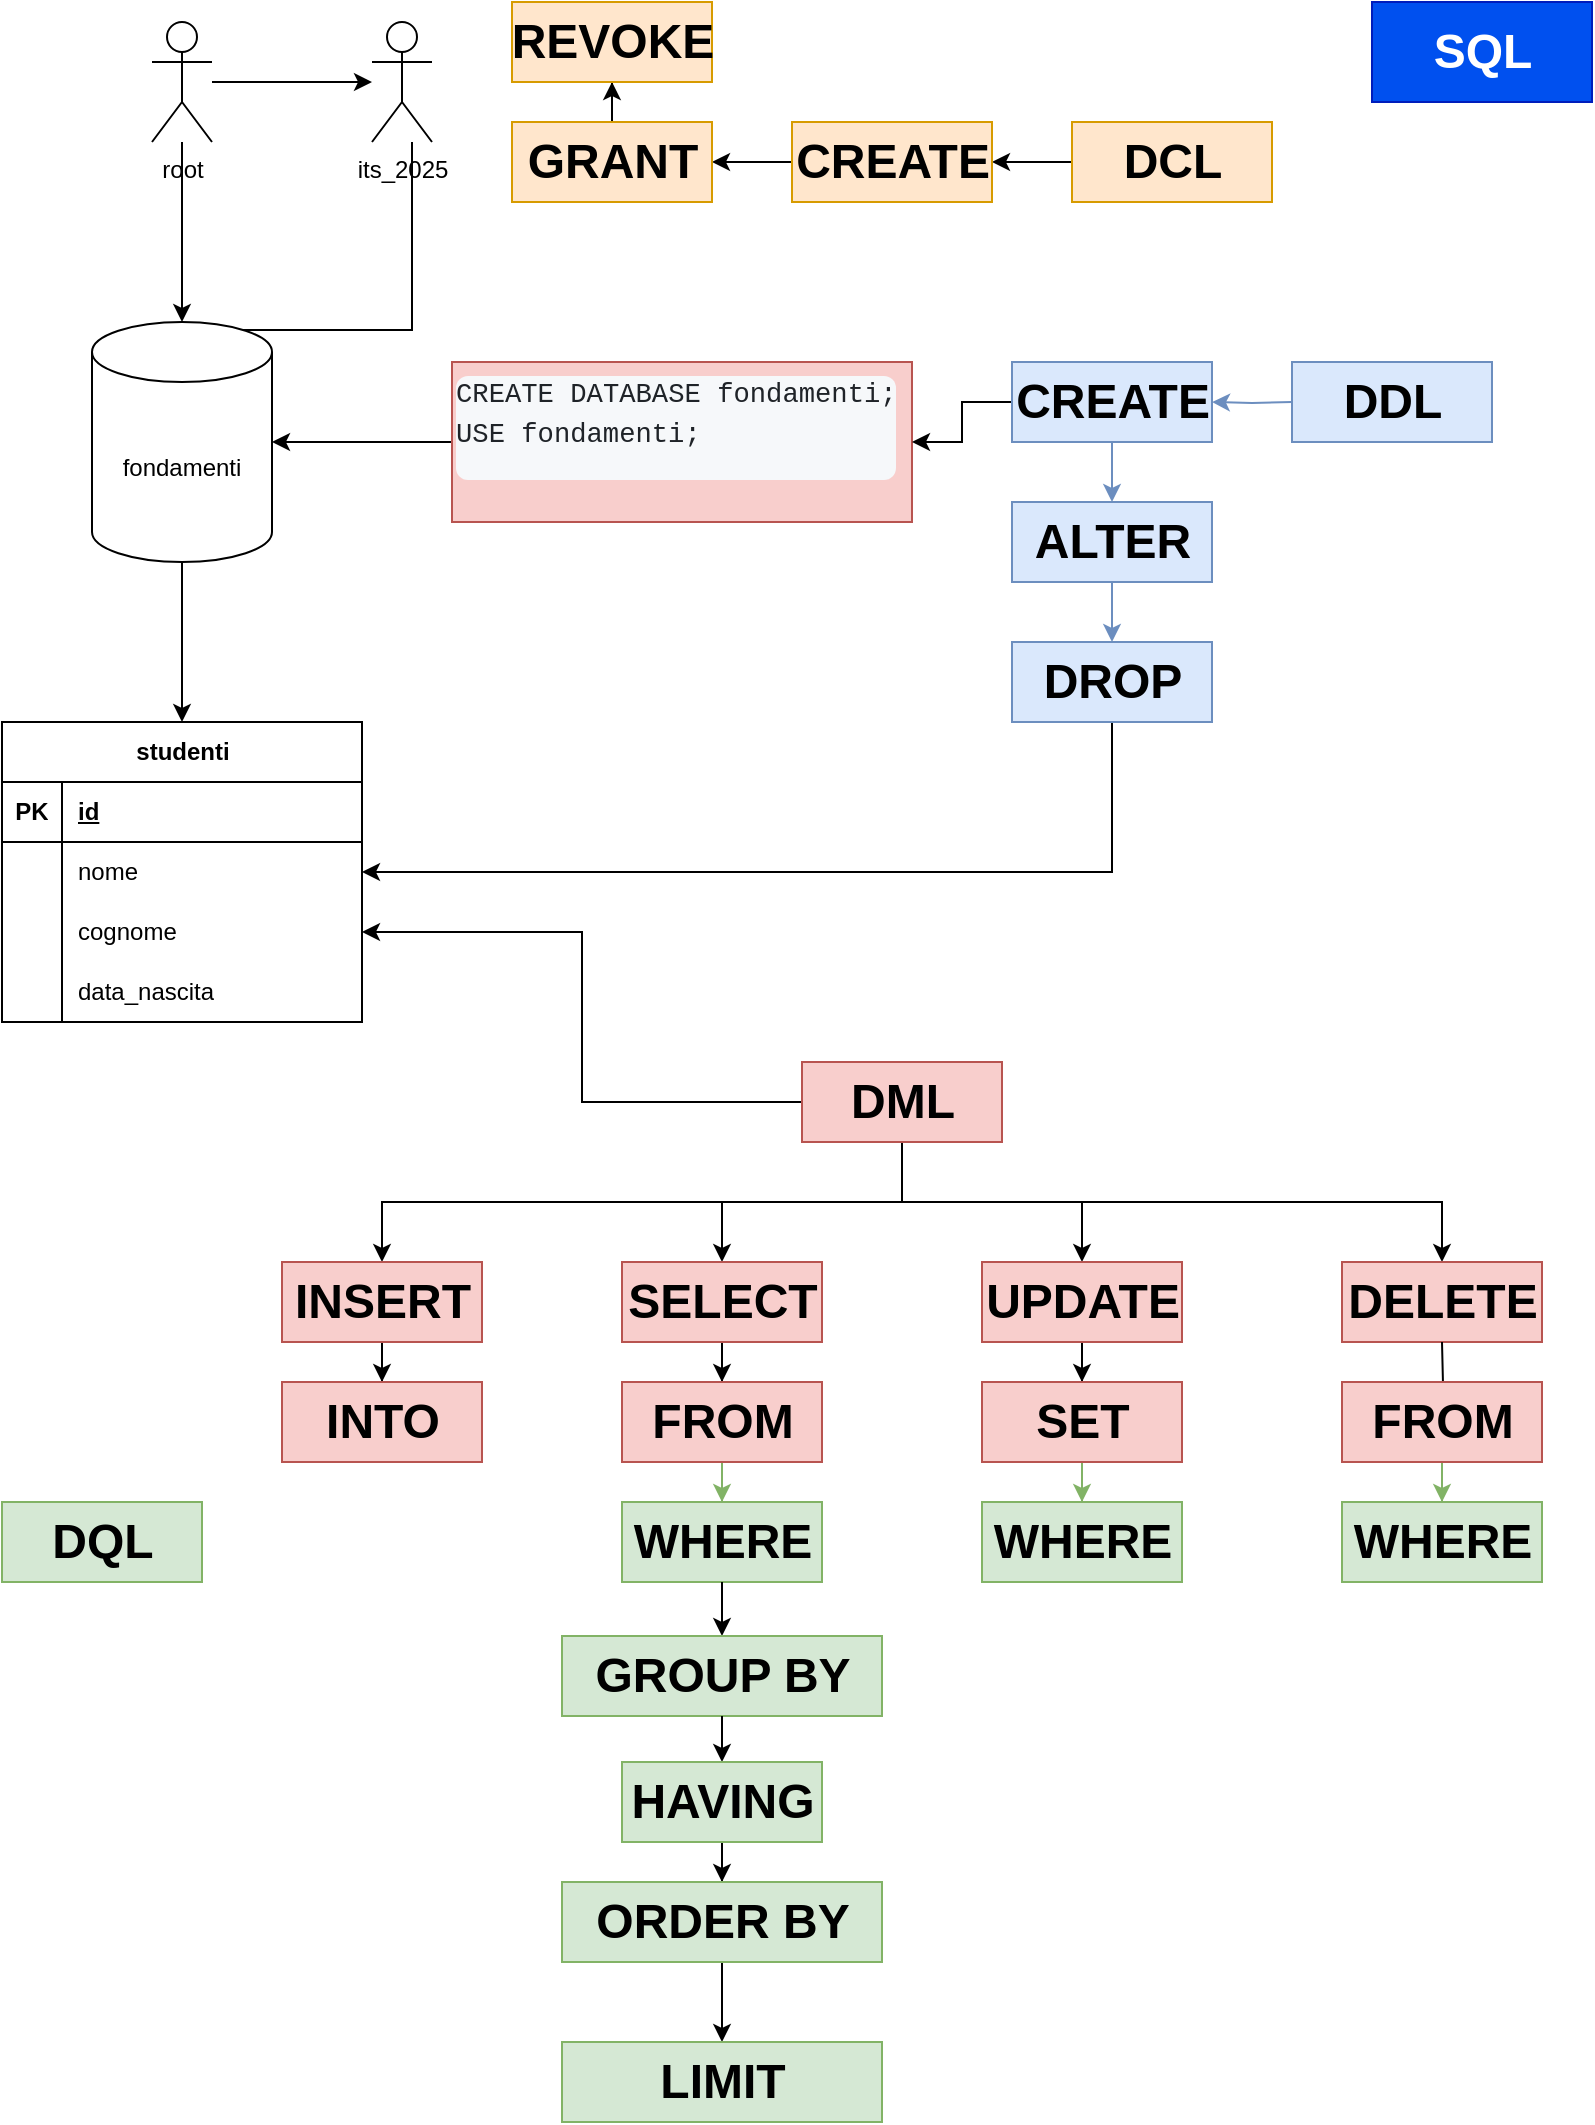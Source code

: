 <mxfile version="26.0.9" pages="2">
  <diagram name="Pagina-1" id="X_dzjjtPj03dOTCywnwq">
    <mxGraphModel dx="1434" dy="772" grid="1" gridSize="10" guides="1" tooltips="1" connect="1" arrows="1" fold="1" page="1" pageScale="1" pageWidth="827" pageHeight="1169" math="0" shadow="0">
      <root>
        <mxCell id="0" />
        <mxCell id="1" parent="0" />
        <mxCell id="ocJH8IuIkuNYbvHp2St5-17" style="edgeStyle=orthogonalEdgeStyle;rounded=0;orthogonalLoop=1;jettySize=auto;html=1;exitX=0.5;exitY=1;exitDx=0;exitDy=0;exitPerimeter=0;" parent="1" source="ocJH8IuIkuNYbvHp2St5-1" target="ocJH8IuIkuNYbvHp2St5-4" edge="1">
          <mxGeometry relative="1" as="geometry" />
        </mxCell>
        <mxCell id="ocJH8IuIkuNYbvHp2St5-22" style="edgeStyle=orthogonalEdgeStyle;rounded=0;orthogonalLoop=1;jettySize=auto;html=1;exitX=0.707;exitY=0.012;exitDx=0;exitDy=0;exitPerimeter=0;endArrow=none;startFill=1;startArrow=classic;" parent="1" source="ocJH8IuIkuNYbvHp2St5-1" target="ocJH8IuIkuNYbvHp2St5-20" edge="1">
          <mxGeometry relative="1" as="geometry">
            <Array as="points">
              <mxPoint x="124" y="195" />
              <mxPoint x="128" y="195" />
              <mxPoint x="128" y="184" />
              <mxPoint x="220" y="184" />
            </Array>
          </mxGeometry>
        </mxCell>
        <mxCell id="ocJH8IuIkuNYbvHp2St5-1" value="fondamenti" style="shape=cylinder3;whiteSpace=wrap;html=1;boundedLbl=1;backgroundOutline=1;size=15;" parent="1" vertex="1">
          <mxGeometry x="60" y="180" width="90" height="120" as="geometry" />
        </mxCell>
        <mxCell id="ocJH8IuIkuNYbvHp2St5-3" value="" style="edgeStyle=orthogonalEdgeStyle;rounded=0;orthogonalLoop=1;jettySize=auto;html=1;" parent="1" source="ocJH8IuIkuNYbvHp2St5-2" target="ocJH8IuIkuNYbvHp2St5-1" edge="1">
          <mxGeometry relative="1" as="geometry" />
        </mxCell>
        <mxCell id="ocJH8IuIkuNYbvHp2St5-2" value="&lt;pre style=&quot;box-sizing: border-box; font-family: var(--fontStack-monospace, ui-monospace, SFMono-Regular, SF Mono, Menlo, Consolas, Liberation Mono, monospace); font-size: 13.6px; margin-top: 0px; margin-bottom: 0px; overflow-wrap: normal; padding: var(--base-size-16); overflow: auto; line-height: 1.45; color: rgb(31, 35, 40); background-color: rgb(246, 248, 250); border-radius: 6px; word-break: normal; min-height: 52px; font-style: normal; font-variant-ligatures: normal; font-variant-caps: normal; font-weight: 400; letter-spacing: normal; orphans: 2; text-align: start; text-indent: 0px; text-transform: none; widows: 2; word-spacing: 0px; -webkit-text-stroke-width: 0px; text-decoration-thickness: initial; text-decoration-style: initial; text-decoration-color: initial;&quot;&gt;&lt;span class=&quot;pl-k&quot; style=&quot;box-sizing: border-box; color: var(--color-prettylights-syntax-keyword);&quot;&gt;CREATE&lt;/span&gt; &lt;span class=&quot;pl-k&quot; style=&quot;box-sizing: border-box; color: var(--color-prettylights-syntax-keyword);&quot;&gt;DATABASE&lt;/span&gt; &lt;span class=&quot;pl-en&quot; style=&quot;box-sizing: border-box; color: var(--color-prettylights-syntax-entity);&quot;&gt;fondamenti&lt;/span&gt;;&lt;br&gt;USE fondamenti;&lt;/pre&gt;" style="text;whiteSpace=wrap;html=1;fillColor=#f8cecc;strokeColor=#b85450;" parent="1" vertex="1">
          <mxGeometry x="240" y="200" width="230" height="80" as="geometry" />
        </mxCell>
        <mxCell id="ocJH8IuIkuNYbvHp2St5-4" value="studenti" style="shape=table;startSize=30;container=1;collapsible=1;childLayout=tableLayout;fixedRows=1;rowLines=0;fontStyle=1;align=center;resizeLast=1;html=1;" parent="1" vertex="1">
          <mxGeometry x="15" y="380" width="180" height="150" as="geometry" />
        </mxCell>
        <mxCell id="ocJH8IuIkuNYbvHp2St5-5" value="" style="shape=tableRow;horizontal=0;startSize=0;swimlaneHead=0;swimlaneBody=0;fillColor=none;collapsible=0;dropTarget=0;points=[[0,0.5],[1,0.5]];portConstraint=eastwest;top=0;left=0;right=0;bottom=1;" parent="ocJH8IuIkuNYbvHp2St5-4" vertex="1">
          <mxGeometry y="30" width="180" height="30" as="geometry" />
        </mxCell>
        <mxCell id="ocJH8IuIkuNYbvHp2St5-6" value="PK" style="shape=partialRectangle;connectable=0;fillColor=none;top=0;left=0;bottom=0;right=0;fontStyle=1;overflow=hidden;whiteSpace=wrap;html=1;" parent="ocJH8IuIkuNYbvHp2St5-5" vertex="1">
          <mxGeometry width="30" height="30" as="geometry">
            <mxRectangle width="30" height="30" as="alternateBounds" />
          </mxGeometry>
        </mxCell>
        <mxCell id="ocJH8IuIkuNYbvHp2St5-7" value="id" style="shape=partialRectangle;connectable=0;fillColor=none;top=0;left=0;bottom=0;right=0;align=left;spacingLeft=6;fontStyle=5;overflow=hidden;whiteSpace=wrap;html=1;" parent="ocJH8IuIkuNYbvHp2St5-5" vertex="1">
          <mxGeometry x="30" width="150" height="30" as="geometry">
            <mxRectangle width="150" height="30" as="alternateBounds" />
          </mxGeometry>
        </mxCell>
        <mxCell id="ocJH8IuIkuNYbvHp2St5-8" value="" style="shape=tableRow;horizontal=0;startSize=0;swimlaneHead=0;swimlaneBody=0;fillColor=none;collapsible=0;dropTarget=0;points=[[0,0.5],[1,0.5]];portConstraint=eastwest;top=0;left=0;right=0;bottom=0;" parent="ocJH8IuIkuNYbvHp2St5-4" vertex="1">
          <mxGeometry y="60" width="180" height="30" as="geometry" />
        </mxCell>
        <mxCell id="ocJH8IuIkuNYbvHp2St5-9" value="" style="shape=partialRectangle;connectable=0;fillColor=none;top=0;left=0;bottom=0;right=0;editable=1;overflow=hidden;whiteSpace=wrap;html=1;" parent="ocJH8IuIkuNYbvHp2St5-8" vertex="1">
          <mxGeometry width="30" height="30" as="geometry">
            <mxRectangle width="30" height="30" as="alternateBounds" />
          </mxGeometry>
        </mxCell>
        <mxCell id="ocJH8IuIkuNYbvHp2St5-10" value="nome" style="shape=partialRectangle;connectable=0;fillColor=none;top=0;left=0;bottom=0;right=0;align=left;spacingLeft=6;overflow=hidden;whiteSpace=wrap;html=1;" parent="ocJH8IuIkuNYbvHp2St5-8" vertex="1">
          <mxGeometry x="30" width="150" height="30" as="geometry">
            <mxRectangle width="150" height="30" as="alternateBounds" />
          </mxGeometry>
        </mxCell>
        <mxCell id="ocJH8IuIkuNYbvHp2St5-11" value="" style="shape=tableRow;horizontal=0;startSize=0;swimlaneHead=0;swimlaneBody=0;fillColor=none;collapsible=0;dropTarget=0;points=[[0,0.5],[1,0.5]];portConstraint=eastwest;top=0;left=0;right=0;bottom=0;" parent="ocJH8IuIkuNYbvHp2St5-4" vertex="1">
          <mxGeometry y="90" width="180" height="30" as="geometry" />
        </mxCell>
        <mxCell id="ocJH8IuIkuNYbvHp2St5-12" value="" style="shape=partialRectangle;connectable=0;fillColor=none;top=0;left=0;bottom=0;right=0;editable=1;overflow=hidden;whiteSpace=wrap;html=1;" parent="ocJH8IuIkuNYbvHp2St5-11" vertex="1">
          <mxGeometry width="30" height="30" as="geometry">
            <mxRectangle width="30" height="30" as="alternateBounds" />
          </mxGeometry>
        </mxCell>
        <mxCell id="ocJH8IuIkuNYbvHp2St5-13" value="cognome" style="shape=partialRectangle;connectable=0;fillColor=none;top=0;left=0;bottom=0;right=0;align=left;spacingLeft=6;overflow=hidden;whiteSpace=wrap;html=1;" parent="ocJH8IuIkuNYbvHp2St5-11" vertex="1">
          <mxGeometry x="30" width="150" height="30" as="geometry">
            <mxRectangle width="150" height="30" as="alternateBounds" />
          </mxGeometry>
        </mxCell>
        <mxCell id="ocJH8IuIkuNYbvHp2St5-14" value="" style="shape=tableRow;horizontal=0;startSize=0;swimlaneHead=0;swimlaneBody=0;fillColor=none;collapsible=0;dropTarget=0;points=[[0,0.5],[1,0.5]];portConstraint=eastwest;top=0;left=0;right=0;bottom=0;" parent="ocJH8IuIkuNYbvHp2St5-4" vertex="1">
          <mxGeometry y="120" width="180" height="30" as="geometry" />
        </mxCell>
        <mxCell id="ocJH8IuIkuNYbvHp2St5-15" value="" style="shape=partialRectangle;connectable=0;fillColor=none;top=0;left=0;bottom=0;right=0;editable=1;overflow=hidden;whiteSpace=wrap;html=1;" parent="ocJH8IuIkuNYbvHp2St5-14" vertex="1">
          <mxGeometry width="30" height="30" as="geometry">
            <mxRectangle width="30" height="30" as="alternateBounds" />
          </mxGeometry>
        </mxCell>
        <mxCell id="ocJH8IuIkuNYbvHp2St5-16" value="data_nascita" style="shape=partialRectangle;connectable=0;fillColor=none;top=0;left=0;bottom=0;right=0;align=left;spacingLeft=6;overflow=hidden;whiteSpace=wrap;html=1;" parent="ocJH8IuIkuNYbvHp2St5-14" vertex="1">
          <mxGeometry x="30" width="150" height="30" as="geometry">
            <mxRectangle width="150" height="30" as="alternateBounds" />
          </mxGeometry>
        </mxCell>
        <mxCell id="ocJH8IuIkuNYbvHp2St5-19" value="" style="edgeStyle=orthogonalEdgeStyle;rounded=0;orthogonalLoop=1;jettySize=auto;html=1;" parent="1" source="ocJH8IuIkuNYbvHp2St5-18" target="ocJH8IuIkuNYbvHp2St5-1" edge="1">
          <mxGeometry relative="1" as="geometry" />
        </mxCell>
        <mxCell id="ocJH8IuIkuNYbvHp2St5-21" value="" style="edgeStyle=orthogonalEdgeStyle;rounded=0;orthogonalLoop=1;jettySize=auto;html=1;" parent="1" source="ocJH8IuIkuNYbvHp2St5-18" target="ocJH8IuIkuNYbvHp2St5-20" edge="1">
          <mxGeometry relative="1" as="geometry" />
        </mxCell>
        <mxCell id="ocJH8IuIkuNYbvHp2St5-18" value="root" style="shape=umlActor;verticalLabelPosition=bottom;verticalAlign=top;html=1;outlineConnect=0;" parent="1" vertex="1">
          <mxGeometry x="90" y="30" width="30" height="60" as="geometry" />
        </mxCell>
        <mxCell id="ocJH8IuIkuNYbvHp2St5-20" value="its_2025" style="shape=umlActor;verticalLabelPosition=bottom;verticalAlign=top;html=1;outlineConnect=0;" parent="1" vertex="1">
          <mxGeometry x="200" y="30" width="30" height="60" as="geometry" />
        </mxCell>
        <mxCell id="ocJH8IuIkuNYbvHp2St5-25" value="" style="edgeStyle=orthogonalEdgeStyle;rounded=0;orthogonalLoop=1;jettySize=auto;html=1;" parent="1" source="ocJH8IuIkuNYbvHp2St5-23" target="ocJH8IuIkuNYbvHp2St5-24" edge="1">
          <mxGeometry relative="1" as="geometry" />
        </mxCell>
        <mxCell id="ocJH8IuIkuNYbvHp2St5-23" value="DCL" style="text;strokeColor=#d79b00;fillColor=#ffe6cc;html=1;fontSize=24;fontStyle=1;verticalAlign=middle;align=center;" parent="1" vertex="1">
          <mxGeometry x="550" y="80" width="100" height="40" as="geometry" />
        </mxCell>
        <mxCell id="ocJH8IuIkuNYbvHp2St5-27" value="" style="edgeStyle=orthogonalEdgeStyle;rounded=0;orthogonalLoop=1;jettySize=auto;html=1;" parent="1" source="ocJH8IuIkuNYbvHp2St5-24" target="ocJH8IuIkuNYbvHp2St5-26" edge="1">
          <mxGeometry relative="1" as="geometry" />
        </mxCell>
        <mxCell id="ocJH8IuIkuNYbvHp2St5-24" value="CREATE" style="text;strokeColor=#d79b00;fillColor=#ffe6cc;html=1;fontSize=24;fontStyle=1;verticalAlign=middle;align=center;" parent="1" vertex="1">
          <mxGeometry x="410" y="80" width="100" height="40" as="geometry" />
        </mxCell>
        <mxCell id="OZoO1Ng18PKPy_9w4PIY-3" value="" style="edgeStyle=orthogonalEdgeStyle;rounded=0;orthogonalLoop=1;jettySize=auto;html=1;" edge="1" parent="1" source="ocJH8IuIkuNYbvHp2St5-26" target="OZoO1Ng18PKPy_9w4PIY-2">
          <mxGeometry relative="1" as="geometry" />
        </mxCell>
        <mxCell id="ocJH8IuIkuNYbvHp2St5-26" value="GRANT" style="text;strokeColor=#d79b00;fillColor=#ffe6cc;html=1;fontSize=24;fontStyle=1;verticalAlign=middle;align=center;" parent="1" vertex="1">
          <mxGeometry x="270" y="80" width="100" height="40" as="geometry" />
        </mxCell>
        <mxCell id="ocJH8IuIkuNYbvHp2St5-28" value="DDL" style="text;strokeColor=#6c8ebf;fillColor=#dae8fc;html=1;fontSize=24;fontStyle=1;verticalAlign=middle;align=center;" parent="1" vertex="1">
          <mxGeometry x="660" y="200" width="100" height="40" as="geometry" />
        </mxCell>
        <mxCell id="ocJH8IuIkuNYbvHp2St5-32" style="edgeStyle=orthogonalEdgeStyle;rounded=0;orthogonalLoop=1;jettySize=auto;html=1;exitX=0;exitY=0.5;exitDx=0;exitDy=0;" parent="1" source="ocJH8IuIkuNYbvHp2St5-30" target="ocJH8IuIkuNYbvHp2St5-2" edge="1">
          <mxGeometry relative="1" as="geometry" />
        </mxCell>
        <mxCell id="ocJH8IuIkuNYbvHp2St5-33" style="edgeStyle=orthogonalEdgeStyle;rounded=0;orthogonalLoop=1;jettySize=auto;html=1;exitX=0.5;exitY=1;exitDx=0;exitDy=0;" parent="1" source="ocJH8IuIkuNYbvHp2St5-34" target="ocJH8IuIkuNYbvHp2St5-4" edge="1">
          <mxGeometry relative="1" as="geometry">
            <Array as="points" />
          </mxGeometry>
        </mxCell>
        <mxCell id="ocJH8IuIkuNYbvHp2St5-30" value="CREATE" style="text;strokeColor=#6c8ebf;fillColor=#dae8fc;html=1;fontSize=24;fontStyle=1;verticalAlign=middle;align=center;" parent="1" vertex="1">
          <mxGeometry x="520" y="200" width="100" height="40" as="geometry" />
        </mxCell>
        <mxCell id="ocJH8IuIkuNYbvHp2St5-31" value="" style="edgeStyle=orthogonalEdgeStyle;rounded=0;orthogonalLoop=1;jettySize=auto;html=1;fillColor=#dae8fc;strokeColor=#6c8ebf;" parent="1" target="ocJH8IuIkuNYbvHp2St5-30" edge="1">
          <mxGeometry relative="1" as="geometry">
            <mxPoint x="660" y="220" as="sourcePoint" />
          </mxGeometry>
        </mxCell>
        <mxCell id="ocJH8IuIkuNYbvHp2St5-34" value="DROP" style="text;strokeColor=#6c8ebf;fillColor=#dae8fc;html=1;fontSize=24;fontStyle=1;verticalAlign=middle;align=center;" parent="1" vertex="1">
          <mxGeometry x="520" y="340" width="100" height="40" as="geometry" />
        </mxCell>
        <mxCell id="ocJH8IuIkuNYbvHp2St5-37" value="" style="edgeStyle=orthogonalEdgeStyle;rounded=0;orthogonalLoop=1;jettySize=auto;html=1;exitX=0.5;exitY=1;exitDx=0;exitDy=0;fillColor=#dae8fc;strokeColor=#6c8ebf;" parent="1" source="ocJH8IuIkuNYbvHp2St5-30" target="ocJH8IuIkuNYbvHp2St5-36" edge="1">
          <mxGeometry relative="1" as="geometry">
            <mxPoint x="570" y="240" as="sourcePoint" />
            <mxPoint x="570" y="380" as="targetPoint" />
            <Array as="points" />
          </mxGeometry>
        </mxCell>
        <mxCell id="ocJH8IuIkuNYbvHp2St5-38" value="" style="edgeStyle=orthogonalEdgeStyle;rounded=0;orthogonalLoop=1;jettySize=auto;html=1;fillColor=#dae8fc;strokeColor=#6c8ebf;" parent="1" source="ocJH8IuIkuNYbvHp2St5-36" target="ocJH8IuIkuNYbvHp2St5-34" edge="1">
          <mxGeometry relative="1" as="geometry" />
        </mxCell>
        <mxCell id="ocJH8IuIkuNYbvHp2St5-36" value="ALTER" style="text;strokeColor=#6c8ebf;fillColor=#dae8fc;html=1;fontSize=24;fontStyle=1;verticalAlign=middle;align=center;" parent="1" vertex="1">
          <mxGeometry x="520" y="270" width="100" height="40" as="geometry" />
        </mxCell>
        <mxCell id="ocJH8IuIkuNYbvHp2St5-48" style="edgeStyle=orthogonalEdgeStyle;rounded=0;orthogonalLoop=1;jettySize=auto;html=1;exitX=0.5;exitY=1;exitDx=0;exitDy=0;" parent="1" source="ocJH8IuIkuNYbvHp2St5-39" target="ocJH8IuIkuNYbvHp2St5-42" edge="1">
          <mxGeometry relative="1" as="geometry" />
        </mxCell>
        <mxCell id="ocJH8IuIkuNYbvHp2St5-49" style="edgeStyle=orthogonalEdgeStyle;rounded=0;orthogonalLoop=1;jettySize=auto;html=1;exitX=0.5;exitY=1;exitDx=0;exitDy=0;" parent="1" source="ocJH8IuIkuNYbvHp2St5-39" target="ocJH8IuIkuNYbvHp2St5-44" edge="1">
          <mxGeometry relative="1" as="geometry" />
        </mxCell>
        <mxCell id="ocJH8IuIkuNYbvHp2St5-50" style="edgeStyle=orthogonalEdgeStyle;rounded=0;orthogonalLoop=1;jettySize=auto;html=1;exitX=0.5;exitY=1;exitDx=0;exitDy=0;entryX=0.5;entryY=0;entryDx=0;entryDy=0;" parent="1" source="ocJH8IuIkuNYbvHp2St5-39" target="ocJH8IuIkuNYbvHp2St5-46" edge="1">
          <mxGeometry relative="1" as="geometry" />
        </mxCell>
        <mxCell id="ocJH8IuIkuNYbvHp2St5-51" style="edgeStyle=orthogonalEdgeStyle;rounded=0;orthogonalLoop=1;jettySize=auto;html=1;exitX=0.5;exitY=1;exitDx=0;exitDy=0;entryX=0.5;entryY=0;entryDx=0;entryDy=0;" parent="1" source="ocJH8IuIkuNYbvHp2St5-39" target="ocJH8IuIkuNYbvHp2St5-40" edge="1">
          <mxGeometry relative="1" as="geometry" />
        </mxCell>
        <mxCell id="ocJH8IuIkuNYbvHp2St5-52" style="edgeStyle=orthogonalEdgeStyle;rounded=0;orthogonalLoop=1;jettySize=auto;html=1;exitX=0;exitY=0.5;exitDx=0;exitDy=0;entryX=1;entryY=0.5;entryDx=0;entryDy=0;" parent="1" source="ocJH8IuIkuNYbvHp2St5-39" target="ocJH8IuIkuNYbvHp2St5-11" edge="1">
          <mxGeometry relative="1" as="geometry" />
        </mxCell>
        <mxCell id="ocJH8IuIkuNYbvHp2St5-39" value="DML" style="text;strokeColor=#b85450;fillColor=#f8cecc;html=1;fontSize=24;fontStyle=1;verticalAlign=middle;align=center;" parent="1" vertex="1">
          <mxGeometry x="415" y="550" width="100" height="40" as="geometry" />
        </mxCell>
        <mxCell id="ocJH8IuIkuNYbvHp2St5-55" value="" style="edgeStyle=orthogonalEdgeStyle;rounded=0;orthogonalLoop=1;jettySize=auto;html=1;" parent="1" source="ocJH8IuIkuNYbvHp2St5-40" target="ocJH8IuIkuNYbvHp2St5-54" edge="1">
          <mxGeometry relative="1" as="geometry" />
        </mxCell>
        <mxCell id="ocJH8IuIkuNYbvHp2St5-40" value="INSERT" style="text;strokeColor=#b85450;fillColor=#f8cecc;html=1;fontSize=24;fontStyle=1;verticalAlign=middle;align=center;" parent="1" vertex="1">
          <mxGeometry x="155" y="650" width="100" height="40" as="geometry" />
        </mxCell>
        <mxCell id="ocJH8IuIkuNYbvHp2St5-57" value="" style="edgeStyle=orthogonalEdgeStyle;rounded=0;orthogonalLoop=1;jettySize=auto;html=1;" parent="1" source="ocJH8IuIkuNYbvHp2St5-42" target="ocJH8IuIkuNYbvHp2St5-56" edge="1">
          <mxGeometry relative="1" as="geometry" />
        </mxCell>
        <mxCell id="ocJH8IuIkuNYbvHp2St5-42" value="SELECT" style="text;strokeColor=#b85450;fillColor=#f8cecc;html=1;fontSize=24;fontStyle=1;verticalAlign=middle;align=center;" parent="1" vertex="1">
          <mxGeometry x="325" y="650" width="100" height="40" as="geometry" />
        </mxCell>
        <mxCell id="ocJH8IuIkuNYbvHp2St5-61" value="" style="edgeStyle=orthogonalEdgeStyle;rounded=0;orthogonalLoop=1;jettySize=auto;html=1;" parent="1" source="ocJH8IuIkuNYbvHp2St5-44" target="ocJH8IuIkuNYbvHp2St5-60" edge="1">
          <mxGeometry relative="1" as="geometry" />
        </mxCell>
        <mxCell id="ocJH8IuIkuNYbvHp2St5-44" value="UPDATE" style="text;strokeColor=#b85450;fillColor=#f8cecc;html=1;fontSize=24;fontStyle=1;verticalAlign=middle;align=center;" parent="1" vertex="1">
          <mxGeometry x="505" y="650" width="100" height="40" as="geometry" />
        </mxCell>
        <mxCell id="ocJH8IuIkuNYbvHp2St5-46" value="DELETE" style="text;strokeColor=#b85450;fillColor=#f8cecc;html=1;fontSize=24;fontStyle=1;verticalAlign=middle;align=center;" parent="1" vertex="1">
          <mxGeometry x="685" y="650" width="100" height="40" as="geometry" />
        </mxCell>
        <mxCell id="ocJH8IuIkuNYbvHp2St5-53" value="DQL" style="text;strokeColor=#82b366;fillColor=#d5e8d4;html=1;fontSize=24;fontStyle=1;verticalAlign=middle;align=center;" parent="1" vertex="1">
          <mxGeometry x="15" y="770" width="100" height="40" as="geometry" />
        </mxCell>
        <mxCell id="ocJH8IuIkuNYbvHp2St5-54" value="INTO" style="text;strokeColor=#b85450;fillColor=#f8cecc;html=1;fontSize=24;fontStyle=1;verticalAlign=middle;align=center;" parent="1" vertex="1">
          <mxGeometry x="155" y="710" width="100" height="40" as="geometry" />
        </mxCell>
        <mxCell id="ocJH8IuIkuNYbvHp2St5-59" value="" style="edgeStyle=orthogonalEdgeStyle;rounded=0;orthogonalLoop=1;jettySize=auto;html=1;fillColor=#d5e8d4;strokeColor=#82b366;" parent="1" source="ocJH8IuIkuNYbvHp2St5-56" target="ocJH8IuIkuNYbvHp2St5-58" edge="1">
          <mxGeometry relative="1" as="geometry" />
        </mxCell>
        <mxCell id="ocJH8IuIkuNYbvHp2St5-56" value="FROM" style="text;strokeColor=#b85450;fillColor=#f8cecc;html=1;fontSize=24;fontStyle=1;verticalAlign=middle;align=center;" parent="1" vertex="1">
          <mxGeometry x="325" y="710" width="100" height="40" as="geometry" />
        </mxCell>
        <mxCell id="ocJH8IuIkuNYbvHp2St5-69" value="" style="edgeStyle=orthogonalEdgeStyle;rounded=0;orthogonalLoop=1;jettySize=auto;html=1;" parent="1" source="ocJH8IuIkuNYbvHp2St5-74" target="ocJH8IuIkuNYbvHp2St5-68" edge="1">
          <mxGeometry relative="1" as="geometry" />
        </mxCell>
        <mxCell id="ocJH8IuIkuNYbvHp2St5-58" value="WHERE" style="text;strokeColor=#82b366;fillColor=#d5e8d4;html=1;fontSize=24;fontStyle=1;verticalAlign=middle;align=center;" parent="1" vertex="1">
          <mxGeometry x="325" y="770" width="100" height="40" as="geometry" />
        </mxCell>
        <mxCell id="ocJH8IuIkuNYbvHp2St5-63" value="" style="edgeStyle=orthogonalEdgeStyle;rounded=0;orthogonalLoop=1;jettySize=auto;html=1;fillColor=#d5e8d4;strokeColor=#82b366;" parent="1" source="ocJH8IuIkuNYbvHp2St5-60" target="ocJH8IuIkuNYbvHp2St5-62" edge="1">
          <mxGeometry relative="1" as="geometry" />
        </mxCell>
        <mxCell id="ocJH8IuIkuNYbvHp2St5-60" value="SET" style="text;strokeColor=#b85450;fillColor=#f8cecc;html=1;fontSize=24;fontStyle=1;verticalAlign=middle;align=center;" parent="1" vertex="1">
          <mxGeometry x="505" y="710" width="100" height="40" as="geometry" />
        </mxCell>
        <mxCell id="ocJH8IuIkuNYbvHp2St5-62" value="WHERE" style="text;strokeColor=#82b366;fillColor=#d5e8d4;html=1;fontSize=24;fontStyle=1;verticalAlign=middle;align=center;" parent="1" vertex="1">
          <mxGeometry x="505" y="770" width="100" height="40" as="geometry" />
        </mxCell>
        <mxCell id="ocJH8IuIkuNYbvHp2St5-64" value="" style="edgeStyle=orthogonalEdgeStyle;rounded=0;orthogonalLoop=1;jettySize=auto;html=1;" parent="1" target="ocJH8IuIkuNYbvHp2St5-66" edge="1">
          <mxGeometry relative="1" as="geometry">
            <mxPoint x="735" y="690" as="sourcePoint" />
          </mxGeometry>
        </mxCell>
        <mxCell id="ocJH8IuIkuNYbvHp2St5-65" value="" style="edgeStyle=orthogonalEdgeStyle;rounded=0;orthogonalLoop=1;jettySize=auto;html=1;fillColor=#d5e8d4;strokeColor=#82b366;" parent="1" source="ocJH8IuIkuNYbvHp2St5-66" target="ocJH8IuIkuNYbvHp2St5-67" edge="1">
          <mxGeometry relative="1" as="geometry" />
        </mxCell>
        <mxCell id="ocJH8IuIkuNYbvHp2St5-66" value="FROM" style="text;strokeColor=#b85450;fillColor=#f8cecc;html=1;fontSize=24;fontStyle=1;verticalAlign=middle;align=center;" parent="1" vertex="1">
          <mxGeometry x="685" y="710" width="100" height="40" as="geometry" />
        </mxCell>
        <mxCell id="ocJH8IuIkuNYbvHp2St5-67" value="WHERE" style="text;strokeColor=#82b366;fillColor=#d5e8d4;html=1;fontSize=24;fontStyle=1;verticalAlign=middle;align=center;" parent="1" vertex="1">
          <mxGeometry x="685" y="770" width="100" height="40" as="geometry" />
        </mxCell>
        <mxCell id="ocJH8IuIkuNYbvHp2St5-71" value="" style="edgeStyle=orthogonalEdgeStyle;rounded=0;orthogonalLoop=1;jettySize=auto;html=1;" parent="1" source="ocJH8IuIkuNYbvHp2St5-68" target="ocJH8IuIkuNYbvHp2St5-70" edge="1">
          <mxGeometry relative="1" as="geometry" />
        </mxCell>
        <mxCell id="ocJH8IuIkuNYbvHp2St5-68" value="ORDER BY" style="text;strokeColor=#82b366;fillColor=#d5e8d4;html=1;fontSize=24;fontStyle=1;verticalAlign=middle;align=center;" parent="1" vertex="1">
          <mxGeometry x="295" y="960" width="160" height="40" as="geometry" />
        </mxCell>
        <mxCell id="ocJH8IuIkuNYbvHp2St5-70" value="LIMIT" style="text;strokeColor=#82b366;fillColor=#d5e8d4;html=1;fontSize=24;fontStyle=1;verticalAlign=middle;align=center;" parent="1" vertex="1">
          <mxGeometry x="295" y="1040" width="160" height="40" as="geometry" />
        </mxCell>
        <mxCell id="ocJH8IuIkuNYbvHp2St5-73" value="" style="edgeStyle=orthogonalEdgeStyle;rounded=0;orthogonalLoop=1;jettySize=auto;html=1;" parent="1" source="ocJH8IuIkuNYbvHp2St5-58" target="ocJH8IuIkuNYbvHp2St5-72" edge="1">
          <mxGeometry relative="1" as="geometry">
            <mxPoint x="375" y="810" as="sourcePoint" />
            <mxPoint x="375" y="920" as="targetPoint" />
          </mxGeometry>
        </mxCell>
        <mxCell id="ocJH8IuIkuNYbvHp2St5-72" value="GROUP BY" style="text;strokeColor=#82b366;fillColor=#d5e8d4;html=1;fontSize=24;fontStyle=1;verticalAlign=middle;align=center;" parent="1" vertex="1">
          <mxGeometry x="295" y="837" width="160" height="40" as="geometry" />
        </mxCell>
        <mxCell id="ocJH8IuIkuNYbvHp2St5-75" value="" style="edgeStyle=orthogonalEdgeStyle;rounded=0;orthogonalLoop=1;jettySize=auto;html=1;" parent="1" source="ocJH8IuIkuNYbvHp2St5-72" target="ocJH8IuIkuNYbvHp2St5-74" edge="1">
          <mxGeometry relative="1" as="geometry">
            <mxPoint x="375" y="877" as="sourcePoint" />
            <mxPoint x="375" y="960" as="targetPoint" />
          </mxGeometry>
        </mxCell>
        <mxCell id="ocJH8IuIkuNYbvHp2St5-74" value="HAVING" style="text;strokeColor=#82b366;fillColor=#d5e8d4;html=1;fontSize=24;fontStyle=1;verticalAlign=middle;align=center;" parent="1" vertex="1">
          <mxGeometry x="325" y="900" width="100" height="40" as="geometry" />
        </mxCell>
        <mxCell id="ocJH8IuIkuNYbvHp2St5-76" value="SQL" style="text;strokeColor=#001DBC;fillColor=#0050ef;html=1;fontSize=24;fontStyle=1;verticalAlign=middle;align=center;fontColor=#ffffff;" parent="1" vertex="1">
          <mxGeometry x="700" y="20" width="110" height="50" as="geometry" />
        </mxCell>
        <mxCell id="OZoO1Ng18PKPy_9w4PIY-2" value="REVOKE" style="text;strokeColor=#d79b00;fillColor=#ffe6cc;html=1;fontSize=24;fontStyle=1;verticalAlign=middle;align=center;" vertex="1" parent="1">
          <mxGeometry x="270" y="20" width="100" height="40" as="geometry" />
        </mxCell>
      </root>
    </mxGraphModel>
  </diagram>
  <diagram id="Vq2zxzM5zRFYyBk23vxs" name="Libreria">
    <mxGraphModel dx="1434" dy="772" grid="1" gridSize="10" guides="1" tooltips="1" connect="1" arrows="1" fold="1" page="1" pageScale="1" pageWidth="1169" pageHeight="827" math="0" shadow="0">
      <root>
        <mxCell id="0" />
        <mxCell id="1" parent="0" />
        <mxCell id="J9H7cYr5tugM0V0w60wd-1" value="libro" style="shape=table;startSize=30;container=1;collapsible=1;childLayout=tableLayout;fixedRows=1;rowLines=0;fontStyle=1;align=center;resizeLast=1;html=1;" vertex="1" parent="1">
          <mxGeometry x="270" y="100" width="180" height="180" as="geometry" />
        </mxCell>
        <mxCell id="J9H7cYr5tugM0V0w60wd-2" value="" style="shape=tableRow;horizontal=0;startSize=0;swimlaneHead=0;swimlaneBody=0;fillColor=none;collapsible=0;dropTarget=0;points=[[0,0.5],[1,0.5]];portConstraint=eastwest;top=0;left=0;right=0;bottom=1;" vertex="1" parent="J9H7cYr5tugM0V0w60wd-1">
          <mxGeometry y="30" width="180" height="30" as="geometry" />
        </mxCell>
        <mxCell id="J9H7cYr5tugM0V0w60wd-3" value="PK" style="shape=partialRectangle;connectable=0;fillColor=none;top=0;left=0;bottom=0;right=0;fontStyle=1;overflow=hidden;whiteSpace=wrap;html=1;" vertex="1" parent="J9H7cYr5tugM0V0w60wd-2">
          <mxGeometry width="30" height="30" as="geometry">
            <mxRectangle width="30" height="30" as="alternateBounds" />
          </mxGeometry>
        </mxCell>
        <mxCell id="J9H7cYr5tugM0V0w60wd-4" value="id" style="shape=partialRectangle;connectable=0;fillColor=none;top=0;left=0;bottom=0;right=0;align=left;spacingLeft=6;fontStyle=5;overflow=hidden;whiteSpace=wrap;html=1;" vertex="1" parent="J9H7cYr5tugM0V0w60wd-2">
          <mxGeometry x="30" width="150" height="30" as="geometry">
            <mxRectangle width="150" height="30" as="alternateBounds" />
          </mxGeometry>
        </mxCell>
        <mxCell id="J9H7cYr5tugM0V0w60wd-5" value="" style="shape=tableRow;horizontal=0;startSize=0;swimlaneHead=0;swimlaneBody=0;fillColor=none;collapsible=0;dropTarget=0;points=[[0,0.5],[1,0.5]];portConstraint=eastwest;top=0;left=0;right=0;bottom=0;" vertex="1" parent="J9H7cYr5tugM0V0w60wd-1">
          <mxGeometry y="60" width="180" height="30" as="geometry" />
        </mxCell>
        <mxCell id="J9H7cYr5tugM0V0w60wd-6" value="" style="shape=partialRectangle;connectable=0;fillColor=none;top=0;left=0;bottom=0;right=0;editable=1;overflow=hidden;whiteSpace=wrap;html=1;" vertex="1" parent="J9H7cYr5tugM0V0w60wd-5">
          <mxGeometry width="30" height="30" as="geometry">
            <mxRectangle width="30" height="30" as="alternateBounds" />
          </mxGeometry>
        </mxCell>
        <mxCell id="J9H7cYr5tugM0V0w60wd-7" value="titolo" style="shape=partialRectangle;connectable=0;fillColor=none;top=0;left=0;bottom=0;right=0;align=left;spacingLeft=6;overflow=hidden;whiteSpace=wrap;html=1;" vertex="1" parent="J9H7cYr5tugM0V0w60wd-5">
          <mxGeometry x="30" width="150" height="30" as="geometry">
            <mxRectangle width="150" height="30" as="alternateBounds" />
          </mxGeometry>
        </mxCell>
        <mxCell id="J9H7cYr5tugM0V0w60wd-8" value="" style="shape=tableRow;horizontal=0;startSize=0;swimlaneHead=0;swimlaneBody=0;fillColor=none;collapsible=0;dropTarget=0;points=[[0,0.5],[1,0.5]];portConstraint=eastwest;top=0;left=0;right=0;bottom=0;" vertex="1" parent="J9H7cYr5tugM0V0w60wd-1">
          <mxGeometry y="90" width="180" height="30" as="geometry" />
        </mxCell>
        <mxCell id="J9H7cYr5tugM0V0w60wd-9" value="" style="shape=partialRectangle;connectable=0;fillColor=none;top=0;left=0;bottom=0;right=0;editable=1;overflow=hidden;whiteSpace=wrap;html=1;" vertex="1" parent="J9H7cYr5tugM0V0w60wd-8">
          <mxGeometry width="30" height="30" as="geometry">
            <mxRectangle width="30" height="30" as="alternateBounds" />
          </mxGeometry>
        </mxCell>
        <mxCell id="J9H7cYr5tugM0V0w60wd-10" value="prezzo" style="shape=partialRectangle;connectable=0;fillColor=none;top=0;left=0;bottom=0;right=0;align=left;spacingLeft=6;overflow=hidden;whiteSpace=wrap;html=1;" vertex="1" parent="J9H7cYr5tugM0V0w60wd-8">
          <mxGeometry x="30" width="150" height="30" as="geometry">
            <mxRectangle width="150" height="30" as="alternateBounds" />
          </mxGeometry>
        </mxCell>
        <mxCell id="J9H7cYr5tugM0V0w60wd-11" value="" style="shape=tableRow;horizontal=0;startSize=0;swimlaneHead=0;swimlaneBody=0;fillColor=none;collapsible=0;dropTarget=0;points=[[0,0.5],[1,0.5]];portConstraint=eastwest;top=0;left=0;right=0;bottom=0;" vertex="1" parent="J9H7cYr5tugM0V0w60wd-1">
          <mxGeometry y="120" width="180" height="30" as="geometry" />
        </mxCell>
        <mxCell id="J9H7cYr5tugM0V0w60wd-12" value="" style="shape=partialRectangle;connectable=0;fillColor=none;top=0;left=0;bottom=0;right=0;editable=1;overflow=hidden;whiteSpace=wrap;html=1;" vertex="1" parent="J9H7cYr5tugM0V0w60wd-11">
          <mxGeometry width="30" height="30" as="geometry">
            <mxRectangle width="30" height="30" as="alternateBounds" />
          </mxGeometry>
        </mxCell>
        <mxCell id="J9H7cYr5tugM0V0w60wd-13" value="pagine" style="shape=partialRectangle;connectable=0;fillColor=none;top=0;left=0;bottom=0;right=0;align=left;spacingLeft=6;overflow=hidden;whiteSpace=wrap;html=1;" vertex="1" parent="J9H7cYr5tugM0V0w60wd-11">
          <mxGeometry x="30" width="150" height="30" as="geometry">
            <mxRectangle width="150" height="30" as="alternateBounds" />
          </mxGeometry>
        </mxCell>
        <mxCell id="J9H7cYr5tugM0V0w60wd-40" style="shape=tableRow;horizontal=0;startSize=0;swimlaneHead=0;swimlaneBody=0;fillColor=none;collapsible=0;dropTarget=0;points=[[0,0.5],[1,0.5]];portConstraint=eastwest;top=0;left=0;right=0;bottom=0;" vertex="1" parent="J9H7cYr5tugM0V0w60wd-1">
          <mxGeometry y="150" width="180" height="30" as="geometry" />
        </mxCell>
        <mxCell id="J9H7cYr5tugM0V0w60wd-41" value="FK" style="shape=partialRectangle;connectable=0;fillColor=none;top=0;left=0;bottom=0;right=0;editable=1;overflow=hidden;whiteSpace=wrap;html=1;" vertex="1" parent="J9H7cYr5tugM0V0w60wd-40">
          <mxGeometry width="30" height="30" as="geometry">
            <mxRectangle width="30" height="30" as="alternateBounds" />
          </mxGeometry>
        </mxCell>
        <mxCell id="J9H7cYr5tugM0V0w60wd-42" value="editore_id" style="shape=partialRectangle;connectable=0;fillColor=none;top=0;left=0;bottom=0;right=0;align=left;spacingLeft=6;overflow=hidden;whiteSpace=wrap;html=1;" vertex="1" parent="J9H7cYr5tugM0V0w60wd-40">
          <mxGeometry x="30" width="150" height="30" as="geometry">
            <mxRectangle width="150" height="30" as="alternateBounds" />
          </mxGeometry>
        </mxCell>
        <mxCell id="J9H7cYr5tugM0V0w60wd-14" value="editore" style="shape=table;startSize=30;container=1;collapsible=1;childLayout=tableLayout;fixedRows=1;rowLines=0;fontStyle=1;align=center;resizeLast=1;html=1;" vertex="1" parent="1">
          <mxGeometry x="620" y="100" width="180" height="120" as="geometry" />
        </mxCell>
        <mxCell id="J9H7cYr5tugM0V0w60wd-15" value="" style="shape=tableRow;horizontal=0;startSize=0;swimlaneHead=0;swimlaneBody=0;fillColor=none;collapsible=0;dropTarget=0;points=[[0,0.5],[1,0.5]];portConstraint=eastwest;top=0;left=0;right=0;bottom=1;" vertex="1" parent="J9H7cYr5tugM0V0w60wd-14">
          <mxGeometry y="30" width="180" height="30" as="geometry" />
        </mxCell>
        <mxCell id="J9H7cYr5tugM0V0w60wd-16" value="PK" style="shape=partialRectangle;connectable=0;fillColor=none;top=0;left=0;bottom=0;right=0;fontStyle=1;overflow=hidden;whiteSpace=wrap;html=1;" vertex="1" parent="J9H7cYr5tugM0V0w60wd-15">
          <mxGeometry width="30" height="30" as="geometry">
            <mxRectangle width="30" height="30" as="alternateBounds" />
          </mxGeometry>
        </mxCell>
        <mxCell id="J9H7cYr5tugM0V0w60wd-17" value="id" style="shape=partialRectangle;connectable=0;fillColor=none;top=0;left=0;bottom=0;right=0;align=left;spacingLeft=6;fontStyle=5;overflow=hidden;whiteSpace=wrap;html=1;" vertex="1" parent="J9H7cYr5tugM0V0w60wd-15">
          <mxGeometry x="30" width="150" height="30" as="geometry">
            <mxRectangle width="150" height="30" as="alternateBounds" />
          </mxGeometry>
        </mxCell>
        <mxCell id="J9H7cYr5tugM0V0w60wd-18" value="" style="shape=tableRow;horizontal=0;startSize=0;swimlaneHead=0;swimlaneBody=0;fillColor=none;collapsible=0;dropTarget=0;points=[[0,0.5],[1,0.5]];portConstraint=eastwest;top=0;left=0;right=0;bottom=0;" vertex="1" parent="J9H7cYr5tugM0V0w60wd-14">
          <mxGeometry y="60" width="180" height="30" as="geometry" />
        </mxCell>
        <mxCell id="J9H7cYr5tugM0V0w60wd-19" value="" style="shape=partialRectangle;connectable=0;fillColor=none;top=0;left=0;bottom=0;right=0;editable=1;overflow=hidden;whiteSpace=wrap;html=1;" vertex="1" parent="J9H7cYr5tugM0V0w60wd-18">
          <mxGeometry width="30" height="30" as="geometry">
            <mxRectangle width="30" height="30" as="alternateBounds" />
          </mxGeometry>
        </mxCell>
        <mxCell id="J9H7cYr5tugM0V0w60wd-20" value="nome" style="shape=partialRectangle;connectable=0;fillColor=none;top=0;left=0;bottom=0;right=0;align=left;spacingLeft=6;overflow=hidden;whiteSpace=wrap;html=1;" vertex="1" parent="J9H7cYr5tugM0V0w60wd-18">
          <mxGeometry x="30" width="150" height="30" as="geometry">
            <mxRectangle width="150" height="30" as="alternateBounds" />
          </mxGeometry>
        </mxCell>
        <mxCell id="J9H7cYr5tugM0V0w60wd-21" value="" style="shape=tableRow;horizontal=0;startSize=0;swimlaneHead=0;swimlaneBody=0;fillColor=none;collapsible=0;dropTarget=0;points=[[0,0.5],[1,0.5]];portConstraint=eastwest;top=0;left=0;right=0;bottom=0;" vertex="1" parent="J9H7cYr5tugM0V0w60wd-14">
          <mxGeometry y="90" width="180" height="30" as="geometry" />
        </mxCell>
        <mxCell id="J9H7cYr5tugM0V0w60wd-22" value="" style="shape=partialRectangle;connectable=0;fillColor=none;top=0;left=0;bottom=0;right=0;editable=1;overflow=hidden;whiteSpace=wrap;html=1;" vertex="1" parent="J9H7cYr5tugM0V0w60wd-21">
          <mxGeometry width="30" height="30" as="geometry">
            <mxRectangle width="30" height="30" as="alternateBounds" />
          </mxGeometry>
        </mxCell>
        <mxCell id="J9H7cYr5tugM0V0w60wd-23" value="contatto" style="shape=partialRectangle;connectable=0;fillColor=none;top=0;left=0;bottom=0;right=0;align=left;spacingLeft=6;overflow=hidden;whiteSpace=wrap;html=1;" vertex="1" parent="J9H7cYr5tugM0V0w60wd-21">
          <mxGeometry x="30" width="150" height="30" as="geometry">
            <mxRectangle width="150" height="30" as="alternateBounds" />
          </mxGeometry>
        </mxCell>
        <mxCell id="J9H7cYr5tugM0V0w60wd-27" value="autore" style="shape=table;startSize=30;container=1;collapsible=1;childLayout=tableLayout;fixedRows=1;rowLines=0;fontStyle=1;align=center;resizeLast=1;html=1;" vertex="1" parent="1">
          <mxGeometry x="270" y="310" width="180" height="150" as="geometry" />
        </mxCell>
        <mxCell id="J9H7cYr5tugM0V0w60wd-28" value="" style="shape=tableRow;horizontal=0;startSize=0;swimlaneHead=0;swimlaneBody=0;fillColor=none;collapsible=0;dropTarget=0;points=[[0,0.5],[1,0.5]];portConstraint=eastwest;top=0;left=0;right=0;bottom=1;" vertex="1" parent="J9H7cYr5tugM0V0w60wd-27">
          <mxGeometry y="30" width="180" height="30" as="geometry" />
        </mxCell>
        <mxCell id="J9H7cYr5tugM0V0w60wd-29" value="PK" style="shape=partialRectangle;connectable=0;fillColor=none;top=0;left=0;bottom=0;right=0;fontStyle=1;overflow=hidden;whiteSpace=wrap;html=1;" vertex="1" parent="J9H7cYr5tugM0V0w60wd-28">
          <mxGeometry width="30" height="30" as="geometry">
            <mxRectangle width="30" height="30" as="alternateBounds" />
          </mxGeometry>
        </mxCell>
        <mxCell id="J9H7cYr5tugM0V0w60wd-30" value="id" style="shape=partialRectangle;connectable=0;fillColor=none;top=0;left=0;bottom=0;right=0;align=left;spacingLeft=6;fontStyle=5;overflow=hidden;whiteSpace=wrap;html=1;" vertex="1" parent="J9H7cYr5tugM0V0w60wd-28">
          <mxGeometry x="30" width="150" height="30" as="geometry">
            <mxRectangle width="150" height="30" as="alternateBounds" />
          </mxGeometry>
        </mxCell>
        <mxCell id="J9H7cYr5tugM0V0w60wd-31" value="" style="shape=tableRow;horizontal=0;startSize=0;swimlaneHead=0;swimlaneBody=0;fillColor=none;collapsible=0;dropTarget=0;points=[[0,0.5],[1,0.5]];portConstraint=eastwest;top=0;left=0;right=0;bottom=0;" vertex="1" parent="J9H7cYr5tugM0V0w60wd-27">
          <mxGeometry y="60" width="180" height="30" as="geometry" />
        </mxCell>
        <mxCell id="J9H7cYr5tugM0V0w60wd-32" value="" style="shape=partialRectangle;connectable=0;fillColor=none;top=0;left=0;bottom=0;right=0;editable=1;overflow=hidden;whiteSpace=wrap;html=1;" vertex="1" parent="J9H7cYr5tugM0V0w60wd-31">
          <mxGeometry width="30" height="30" as="geometry">
            <mxRectangle width="30" height="30" as="alternateBounds" />
          </mxGeometry>
        </mxCell>
        <mxCell id="J9H7cYr5tugM0V0w60wd-33" value="nome" style="shape=partialRectangle;connectable=0;fillColor=none;top=0;left=0;bottom=0;right=0;align=left;spacingLeft=6;overflow=hidden;whiteSpace=wrap;html=1;" vertex="1" parent="J9H7cYr5tugM0V0w60wd-31">
          <mxGeometry x="30" width="150" height="30" as="geometry">
            <mxRectangle width="150" height="30" as="alternateBounds" />
          </mxGeometry>
        </mxCell>
        <mxCell id="J9H7cYr5tugM0V0w60wd-34" value="" style="shape=tableRow;horizontal=0;startSize=0;swimlaneHead=0;swimlaneBody=0;fillColor=none;collapsible=0;dropTarget=0;points=[[0,0.5],[1,0.5]];portConstraint=eastwest;top=0;left=0;right=0;bottom=0;" vertex="1" parent="J9H7cYr5tugM0V0w60wd-27">
          <mxGeometry y="90" width="180" height="30" as="geometry" />
        </mxCell>
        <mxCell id="J9H7cYr5tugM0V0w60wd-35" value="" style="shape=partialRectangle;connectable=0;fillColor=none;top=0;left=0;bottom=0;right=0;editable=1;overflow=hidden;whiteSpace=wrap;html=1;" vertex="1" parent="J9H7cYr5tugM0V0w60wd-34">
          <mxGeometry width="30" height="30" as="geometry">
            <mxRectangle width="30" height="30" as="alternateBounds" />
          </mxGeometry>
        </mxCell>
        <mxCell id="J9H7cYr5tugM0V0w60wd-36" value="cognome" style="shape=partialRectangle;connectable=0;fillColor=none;top=0;left=0;bottom=0;right=0;align=left;spacingLeft=6;overflow=hidden;whiteSpace=wrap;html=1;" vertex="1" parent="J9H7cYr5tugM0V0w60wd-34">
          <mxGeometry x="30" width="150" height="30" as="geometry">
            <mxRectangle width="150" height="30" as="alternateBounds" />
          </mxGeometry>
        </mxCell>
        <mxCell id="J9H7cYr5tugM0V0w60wd-60" style="shape=tableRow;horizontal=0;startSize=0;swimlaneHead=0;swimlaneBody=0;fillColor=none;collapsible=0;dropTarget=0;points=[[0,0.5],[1,0.5]];portConstraint=eastwest;top=0;left=0;right=0;bottom=0;" vertex="1" parent="J9H7cYr5tugM0V0w60wd-27">
          <mxGeometry y="120" width="180" height="30" as="geometry" />
        </mxCell>
        <mxCell id="J9H7cYr5tugM0V0w60wd-61" style="shape=partialRectangle;connectable=0;fillColor=none;top=0;left=0;bottom=0;right=0;editable=1;overflow=hidden;whiteSpace=wrap;html=1;" vertex="1" parent="J9H7cYr5tugM0V0w60wd-60">
          <mxGeometry width="30" height="30" as="geometry">
            <mxRectangle width="30" height="30" as="alternateBounds" />
          </mxGeometry>
        </mxCell>
        <mxCell id="J9H7cYr5tugM0V0w60wd-62" value="nazionalita" style="shape=partialRectangle;connectable=0;fillColor=none;top=0;left=0;bottom=0;right=0;align=left;spacingLeft=6;overflow=hidden;whiteSpace=wrap;html=1;" vertex="1" parent="J9H7cYr5tugM0V0w60wd-60">
          <mxGeometry x="30" width="150" height="30" as="geometry">
            <mxRectangle width="150" height="30" as="alternateBounds" />
          </mxGeometry>
        </mxCell>
        <mxCell id="J9H7cYr5tugM0V0w60wd-43" value="" style="edgeStyle=entityRelationEdgeStyle;fontSize=12;html=1;endArrow=ERzeroToMany;endFill=1;rounded=0;exitX=0;exitY=0.5;exitDx=0;exitDy=0;startArrow=ERone;startFill=0;" edge="1" parent="1" source="J9H7cYr5tugM0V0w60wd-15" target="J9H7cYr5tugM0V0w60wd-40">
          <mxGeometry width="100" height="100" relative="1" as="geometry">
            <mxPoint x="360" y="450" as="sourcePoint" />
            <mxPoint x="460" y="350" as="targetPoint" />
          </mxGeometry>
        </mxCell>
        <mxCell id="J9H7cYr5tugM0V0w60wd-44" value="autore_libro" style="shape=table;startSize=30;container=1;collapsible=1;childLayout=tableLayout;fixedRows=1;rowLines=0;fontStyle=1;align=center;resizeLast=1;html=1;" vertex="1" parent="1">
          <mxGeometry x="620" y="310" width="180" height="90" as="geometry" />
        </mxCell>
        <mxCell id="J9H7cYr5tugM0V0w60wd-48" value="" style="shape=tableRow;horizontal=0;startSize=0;swimlaneHead=0;swimlaneBody=0;fillColor=none;collapsible=0;dropTarget=0;points=[[0,0.5],[1,0.5]];portConstraint=eastwest;top=0;left=0;right=0;bottom=0;" vertex="1" parent="J9H7cYr5tugM0V0w60wd-44">
          <mxGeometry y="30" width="180" height="30" as="geometry" />
        </mxCell>
        <mxCell id="J9H7cYr5tugM0V0w60wd-49" value="PK,FK" style="shape=partialRectangle;connectable=0;fillColor=none;top=0;left=0;bottom=0;right=0;editable=1;overflow=hidden;whiteSpace=wrap;html=1;" vertex="1" parent="J9H7cYr5tugM0V0w60wd-48">
          <mxGeometry width="50" height="30" as="geometry">
            <mxRectangle width="50" height="30" as="alternateBounds" />
          </mxGeometry>
        </mxCell>
        <mxCell id="J9H7cYr5tugM0V0w60wd-50" value="libro_id" style="shape=partialRectangle;connectable=0;fillColor=none;top=0;left=0;bottom=0;right=0;align=left;spacingLeft=6;overflow=hidden;whiteSpace=wrap;html=1;" vertex="1" parent="J9H7cYr5tugM0V0w60wd-48">
          <mxGeometry x="50" width="130" height="30" as="geometry">
            <mxRectangle width="130" height="30" as="alternateBounds" />
          </mxGeometry>
        </mxCell>
        <mxCell id="J9H7cYr5tugM0V0w60wd-51" value="" style="shape=tableRow;horizontal=0;startSize=0;swimlaneHead=0;swimlaneBody=0;fillColor=none;collapsible=0;dropTarget=0;points=[[0,0.5],[1,0.5]];portConstraint=eastwest;top=0;left=0;right=0;bottom=0;" vertex="1" parent="J9H7cYr5tugM0V0w60wd-44">
          <mxGeometry y="60" width="180" height="30" as="geometry" />
        </mxCell>
        <mxCell id="J9H7cYr5tugM0V0w60wd-52" value="PK,FK" style="shape=partialRectangle;connectable=0;fillColor=none;top=0;left=0;bottom=0;right=0;editable=1;overflow=hidden;whiteSpace=wrap;html=1;" vertex="1" parent="J9H7cYr5tugM0V0w60wd-51">
          <mxGeometry width="50" height="30" as="geometry">
            <mxRectangle width="50" height="30" as="alternateBounds" />
          </mxGeometry>
        </mxCell>
        <mxCell id="J9H7cYr5tugM0V0w60wd-53" value="autore_id" style="shape=partialRectangle;connectable=0;fillColor=none;top=0;left=0;bottom=0;right=0;align=left;spacingLeft=6;overflow=hidden;whiteSpace=wrap;html=1;" vertex="1" parent="J9H7cYr5tugM0V0w60wd-51">
          <mxGeometry x="50" width="130" height="30" as="geometry">
            <mxRectangle width="130" height="30" as="alternateBounds" />
          </mxGeometry>
        </mxCell>
        <mxCell id="J9H7cYr5tugM0V0w60wd-54" value="" style="edgeStyle=entityRelationEdgeStyle;fontSize=12;html=1;endArrow=ERmandOne;endFill=0;rounded=0;exitX=0;exitY=0.5;exitDx=0;exitDy=0;startArrow=ERmandOne;startFill=0;" edge="1" parent="1" source="J9H7cYr5tugM0V0w60wd-48" target="J9H7cYr5tugM0V0w60wd-2">
          <mxGeometry width="100" height="100" relative="1" as="geometry">
            <mxPoint x="630" y="155" as="sourcePoint" />
            <mxPoint x="460" y="275" as="targetPoint" />
          </mxGeometry>
        </mxCell>
        <mxCell id="J9H7cYr5tugM0V0w60wd-55" value="" style="edgeStyle=entityRelationEdgeStyle;fontSize=12;html=1;endArrow=ERmandOne;endFill=0;rounded=0;exitX=0;exitY=0.5;exitDx=0;exitDy=0;startArrow=ERmandOne;startFill=0;entryX=1;entryY=0.5;entryDx=0;entryDy=0;" edge="1" parent="1" source="J9H7cYr5tugM0V0w60wd-51" target="J9H7cYr5tugM0V0w60wd-28">
          <mxGeometry width="100" height="100" relative="1" as="geometry">
            <mxPoint x="630" y="365" as="sourcePoint" />
            <mxPoint x="460" y="155" as="targetPoint" />
          </mxGeometry>
        </mxCell>
        <mxCell id="J9H7cYr5tugM0V0w60wd-56" value="CREATE TABLE `libro` (&#xa;  `id` int NOT NULL AUTO_INCREMENT,&#xa;  `titolo` varchar(100) DEFAULT NULL,&#xa;  `prezzo` decimal(6,2) DEFAULT NULL,&#xa;  `pagine` smallint DEFAULT NULL,&#xa;  `editore_id` int DEFAULT NULL,&#xa;  PRIMARY KEY (`id`)&#xa;)" style="text;whiteSpace=wrap;" vertex="1" parent="1">
          <mxGeometry x="20" y="130" width="240" height="140" as="geometry" />
        </mxCell>
        <mxCell id="J9H7cYr5tugM0V0w60wd-57" value="CREATE TABLE `autore` (&#xa;  `id` int NOT NULL AUTO_INCREMENT,&#xa;  `nome` varchar(30) DEFAULT NULL,&#xa;  `cognome` varchar(50) DEFAULT NULL,&#xa;  `nazionalita` char(2) DEFAULT NULL,&#xa;  PRIMARY KEY (`id`)&#xa;)" style="text;whiteSpace=wrap;" vertex="1" parent="1">
          <mxGeometry x="20" y="310" width="240" height="120" as="geometry" />
        </mxCell>
        <mxCell id="J9H7cYr5tugM0V0w60wd-58" value="CREATE TABLE `editore` (&#xa;  `id` int NOT NULL AUTO_INCREMENT,&#xa;  `nome` varchar(30) DEFAULT NULL,&#xa;  `contatto` varchar(50) DEFAULT NULL,&#xa;  PRIMARY KEY (`id`),&#xa;  UNIQUE KEY `contatto` (`contatto`)&#xa;)" style="text;whiteSpace=wrap;" vertex="1" parent="1">
          <mxGeometry x="830" y="100" width="250" height="120" as="geometry" />
        </mxCell>
        <mxCell id="J9H7cYr5tugM0V0w60wd-59" value="CREATE TABLE `autore_libro` (&#xa;  `libro_id` int NOT NULL,&#xa;  `autore_id` int NOT NULL,&#xa;  PRIMARY KEY (`libro_id`,`autore_id`)&#xa;)" style="text;whiteSpace=wrap;" vertex="1" parent="1">
          <mxGeometry x="835" y="314" width="240" height="100" as="geometry" />
        </mxCell>
      </root>
    </mxGraphModel>
  </diagram>
</mxfile>

